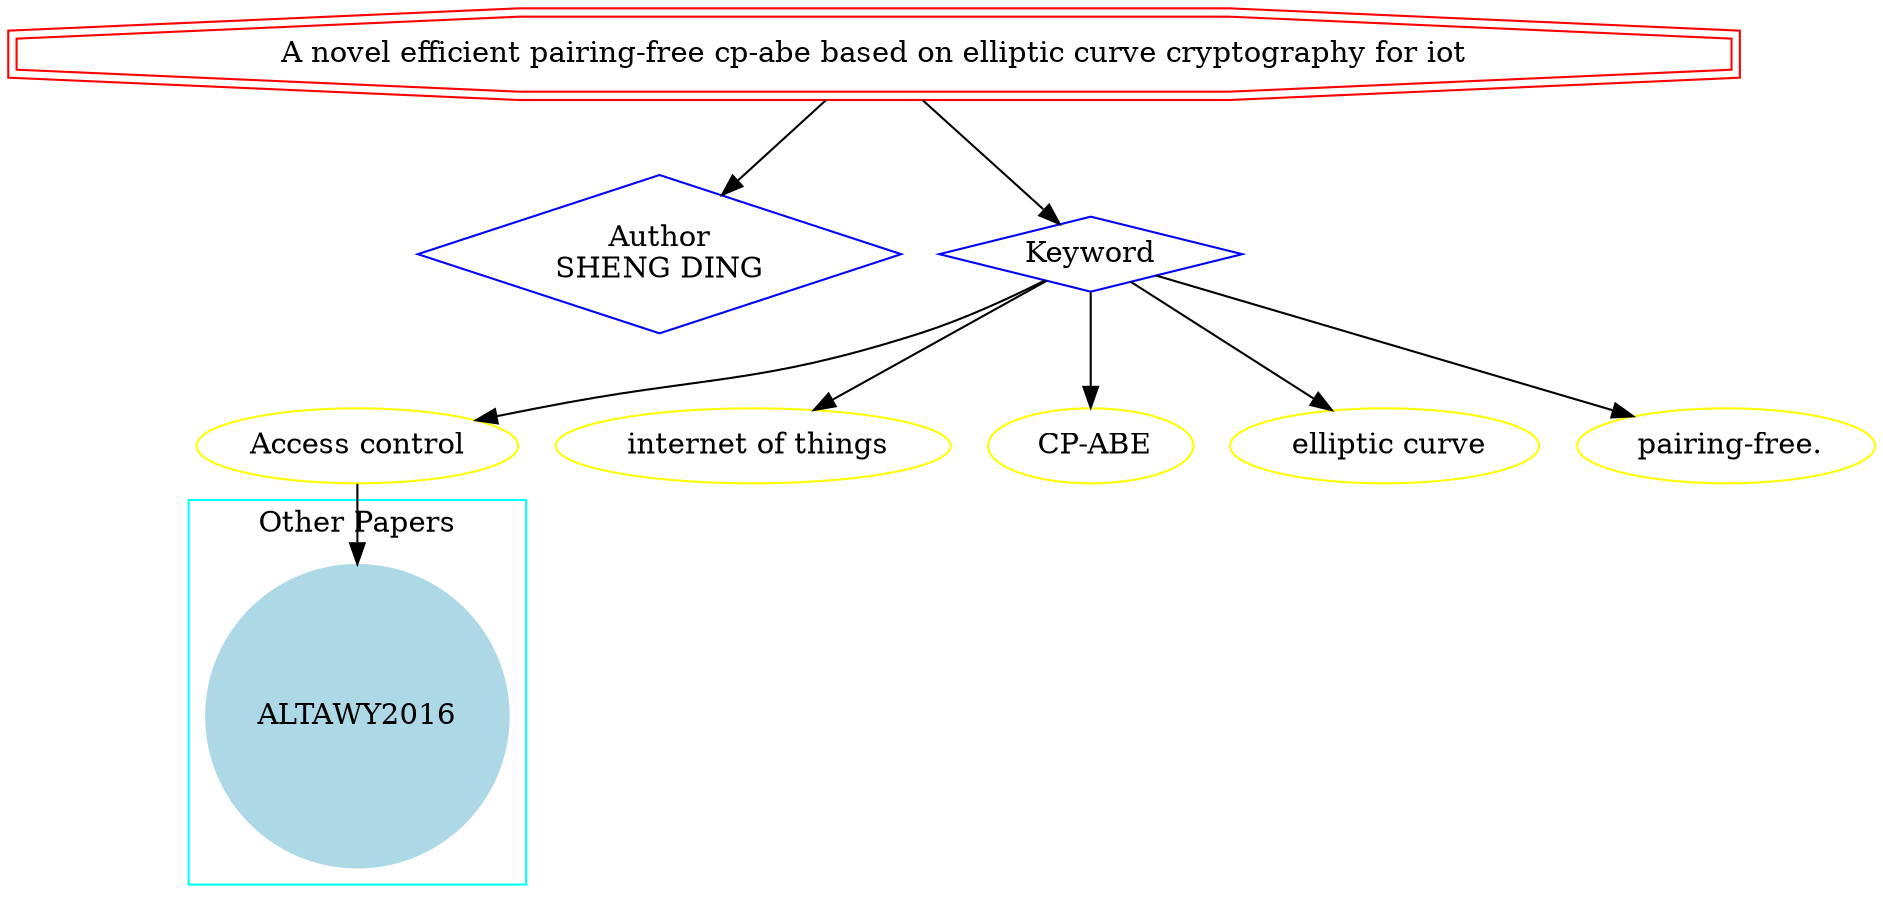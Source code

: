 strict digraph mind_mapSHENGDING2018 {
	node [color=red shape=doubleoctagon]
	"A novel efficient pairing-free cp-abe based on elliptic curve cryptography for iot"
	node [color=blue shape=diamond]
	"Author
SHENG DING"
	Keyword
	"A novel efficient pairing-free cp-abe based on elliptic curve cryptography for iot" -> "Author
SHENG DING"
	"A novel efficient pairing-free cp-abe based on elliptic curve cryptography for iot" -> Keyword
	node [color=yellow shape=ellipse]
	"Access control"
	Keyword -> "Access control"
	" internet of things"
	Keyword -> " internet of things"
	" CP-ABE"
	Keyword -> " CP-ABE"
	" elliptic curve"
	Keyword -> " elliptic curve"
	" pairing-free."
	Keyword -> " pairing-free."
	subgraph cluster_0 {
		node [style=filled]
		node [color=lightblue shape=circle]
		label="Other Papers"
		color=cyan
		ALTAWY2016
	}
	"Access control" -> ALTAWY2016
}
